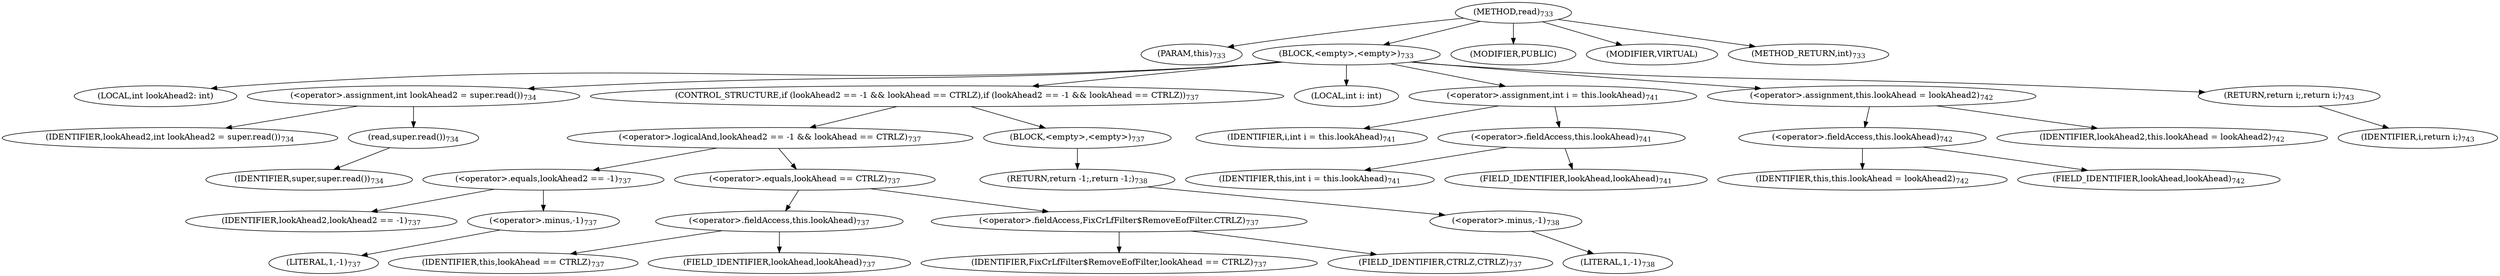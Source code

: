 digraph "read" {  
"1665" [label = <(METHOD,read)<SUB>733</SUB>> ]
"1666" [label = <(PARAM,this)<SUB>733</SUB>> ]
"1667" [label = <(BLOCK,&lt;empty&gt;,&lt;empty&gt;)<SUB>733</SUB>> ]
"1668" [label = <(LOCAL,int lookAhead2: int)> ]
"1669" [label = <(&lt;operator&gt;.assignment,int lookAhead2 = super.read())<SUB>734</SUB>> ]
"1670" [label = <(IDENTIFIER,lookAhead2,int lookAhead2 = super.read())<SUB>734</SUB>> ]
"1671" [label = <(read,super.read())<SUB>734</SUB>> ]
"1672" [label = <(IDENTIFIER,super,super.read())<SUB>734</SUB>> ]
"1673" [label = <(CONTROL_STRUCTURE,if (lookAhead2 == -1 &amp;&amp; lookAhead == CTRLZ),if (lookAhead2 == -1 &amp;&amp; lookAhead == CTRLZ))<SUB>737</SUB>> ]
"1674" [label = <(&lt;operator&gt;.logicalAnd,lookAhead2 == -1 &amp;&amp; lookAhead == CTRLZ)<SUB>737</SUB>> ]
"1675" [label = <(&lt;operator&gt;.equals,lookAhead2 == -1)<SUB>737</SUB>> ]
"1676" [label = <(IDENTIFIER,lookAhead2,lookAhead2 == -1)<SUB>737</SUB>> ]
"1677" [label = <(&lt;operator&gt;.minus,-1)<SUB>737</SUB>> ]
"1678" [label = <(LITERAL,1,-1)<SUB>737</SUB>> ]
"1679" [label = <(&lt;operator&gt;.equals,lookAhead == CTRLZ)<SUB>737</SUB>> ]
"1680" [label = <(&lt;operator&gt;.fieldAccess,this.lookAhead)<SUB>737</SUB>> ]
"1681" [label = <(IDENTIFIER,this,lookAhead == CTRLZ)<SUB>737</SUB>> ]
"1682" [label = <(FIELD_IDENTIFIER,lookAhead,lookAhead)<SUB>737</SUB>> ]
"1683" [label = <(&lt;operator&gt;.fieldAccess,FixCrLfFilter$RemoveEofFilter.CTRLZ)<SUB>737</SUB>> ]
"1684" [label = <(IDENTIFIER,FixCrLfFilter$RemoveEofFilter,lookAhead == CTRLZ)<SUB>737</SUB>> ]
"1685" [label = <(FIELD_IDENTIFIER,CTRLZ,CTRLZ)<SUB>737</SUB>> ]
"1686" [label = <(BLOCK,&lt;empty&gt;,&lt;empty&gt;)<SUB>737</SUB>> ]
"1687" [label = <(RETURN,return -1;,return -1;)<SUB>738</SUB>> ]
"1688" [label = <(&lt;operator&gt;.minus,-1)<SUB>738</SUB>> ]
"1689" [label = <(LITERAL,1,-1)<SUB>738</SUB>> ]
"1690" [label = <(LOCAL,int i: int)> ]
"1691" [label = <(&lt;operator&gt;.assignment,int i = this.lookAhead)<SUB>741</SUB>> ]
"1692" [label = <(IDENTIFIER,i,int i = this.lookAhead)<SUB>741</SUB>> ]
"1693" [label = <(&lt;operator&gt;.fieldAccess,this.lookAhead)<SUB>741</SUB>> ]
"1694" [label = <(IDENTIFIER,this,int i = this.lookAhead)<SUB>741</SUB>> ]
"1695" [label = <(FIELD_IDENTIFIER,lookAhead,lookAhead)<SUB>741</SUB>> ]
"1696" [label = <(&lt;operator&gt;.assignment,this.lookAhead = lookAhead2)<SUB>742</SUB>> ]
"1697" [label = <(&lt;operator&gt;.fieldAccess,this.lookAhead)<SUB>742</SUB>> ]
"1698" [label = <(IDENTIFIER,this,this.lookAhead = lookAhead2)<SUB>742</SUB>> ]
"1699" [label = <(FIELD_IDENTIFIER,lookAhead,lookAhead)<SUB>742</SUB>> ]
"1700" [label = <(IDENTIFIER,lookAhead2,this.lookAhead = lookAhead2)<SUB>742</SUB>> ]
"1701" [label = <(RETURN,return i;,return i;)<SUB>743</SUB>> ]
"1702" [label = <(IDENTIFIER,i,return i;)<SUB>743</SUB>> ]
"1703" [label = <(MODIFIER,PUBLIC)> ]
"1704" [label = <(MODIFIER,VIRTUAL)> ]
"1705" [label = <(METHOD_RETURN,int)<SUB>733</SUB>> ]
  "1665" -> "1666" 
  "1665" -> "1667" 
  "1665" -> "1703" 
  "1665" -> "1704" 
  "1665" -> "1705" 
  "1667" -> "1668" 
  "1667" -> "1669" 
  "1667" -> "1673" 
  "1667" -> "1690" 
  "1667" -> "1691" 
  "1667" -> "1696" 
  "1667" -> "1701" 
  "1669" -> "1670" 
  "1669" -> "1671" 
  "1671" -> "1672" 
  "1673" -> "1674" 
  "1673" -> "1686" 
  "1674" -> "1675" 
  "1674" -> "1679" 
  "1675" -> "1676" 
  "1675" -> "1677" 
  "1677" -> "1678" 
  "1679" -> "1680" 
  "1679" -> "1683" 
  "1680" -> "1681" 
  "1680" -> "1682" 
  "1683" -> "1684" 
  "1683" -> "1685" 
  "1686" -> "1687" 
  "1687" -> "1688" 
  "1688" -> "1689" 
  "1691" -> "1692" 
  "1691" -> "1693" 
  "1693" -> "1694" 
  "1693" -> "1695" 
  "1696" -> "1697" 
  "1696" -> "1700" 
  "1697" -> "1698" 
  "1697" -> "1699" 
  "1701" -> "1702" 
}
